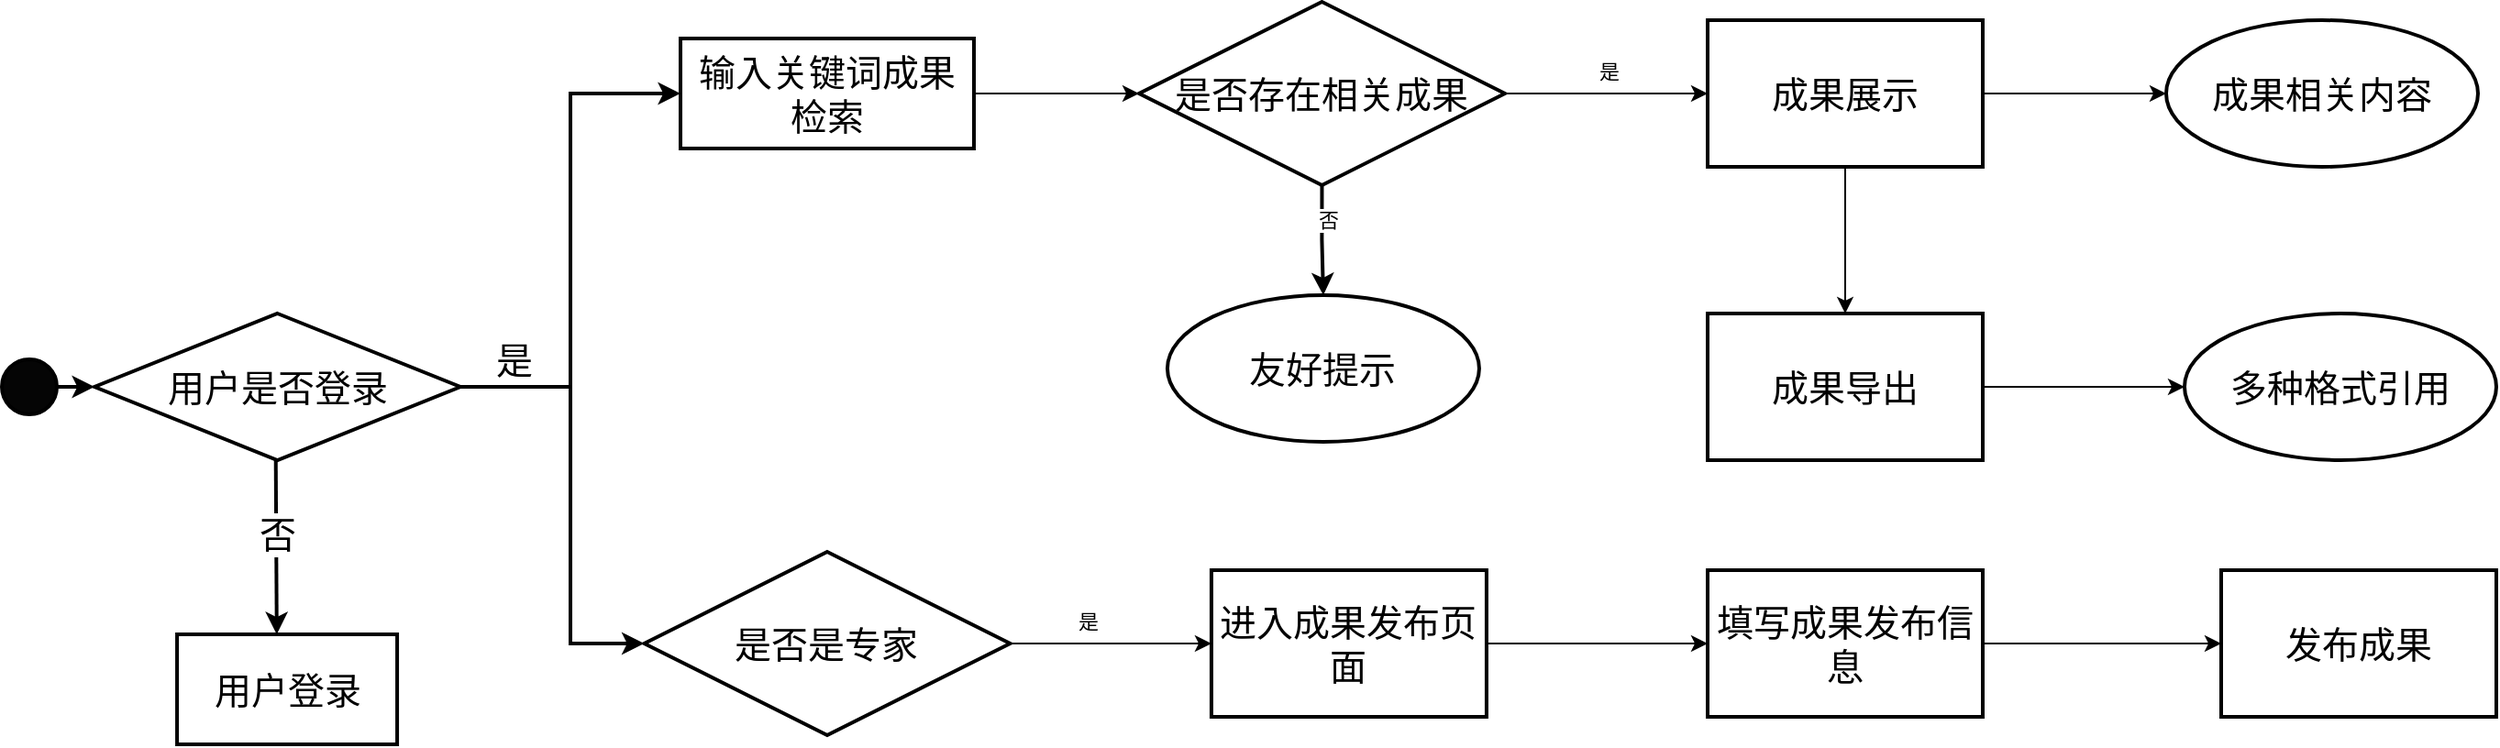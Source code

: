 <mxfile version="24.1.0" type="github">
  <diagram id="6a731a19-8d31-9384-78a2-239565b7b9f0" name="Page-1">
    <mxGraphModel dx="1720" dy="1224" grid="1" gridSize="10" guides="1" tooltips="1" connect="1" arrows="1" fold="1" page="1" pageScale="1" pageWidth="1169" pageHeight="827" background="none" math="0" shadow="0">
      <root>
        <mxCell id="0" />
        <mxCell id="1" parent="0" />
        <mxCell id="rLSriaPja6_mRSmvIVSB-55" value="" style="ellipse;whiteSpace=wrap;html=1;aspect=fixed;fillColor=#050505;strokeWidth=2;spacing=2;fontSize=20;fontColor=default;labelBackgroundColor=none;horizontal=1;" vertex="1" parent="1">
          <mxGeometry x="30" y="715" width="30" height="30" as="geometry" />
        </mxCell>
        <mxCell id="rLSriaPja6_mRSmvIVSB-81" style="edgeStyle=orthogonalEdgeStyle;rounded=0;orthogonalLoop=1;jettySize=auto;html=1;exitX=1;exitY=0.5;exitDx=0;exitDy=0;entryX=0;entryY=0.5;entryDx=0;entryDy=0;fontSize=20;strokeWidth=2;" edge="1" parent="1" source="rLSriaPja6_mRSmvIVSB-57" target="rLSriaPja6_mRSmvIVSB-65">
          <mxGeometry relative="1" as="geometry" />
        </mxCell>
        <mxCell id="rLSriaPja6_mRSmvIVSB-82" style="edgeStyle=orthogonalEdgeStyle;rounded=0;orthogonalLoop=1;jettySize=auto;html=1;exitX=1;exitY=0.5;exitDx=0;exitDy=0;entryX=0;entryY=0.5;entryDx=0;entryDy=0;fontSize=20;strokeWidth=2;" edge="1" parent="1" source="rLSriaPja6_mRSmvIVSB-57" target="rLSriaPja6_mRSmvIVSB-74">
          <mxGeometry relative="1" as="geometry">
            <Array as="points">
              <mxPoint x="340" y="730" />
              <mxPoint x="340" y="870" />
            </Array>
          </mxGeometry>
        </mxCell>
        <mxCell id="rLSriaPja6_mRSmvIVSB-84" value="是" style="edgeLabel;html=1;align=center;verticalAlign=middle;resizable=0;points=[];fontSize=20;" vertex="1" connectable="0" parent="rLSriaPja6_mRSmvIVSB-82">
          <mxGeometry x="-0.758" y="15" relative="1" as="geometry">
            <mxPoint as="offset" />
          </mxGeometry>
        </mxCell>
        <mxCell id="rLSriaPja6_mRSmvIVSB-57" value="&lt;font style=&quot;font-size: 20px;&quot;&gt;用户是否登录&lt;/font&gt;" style="rhombus;whiteSpace=wrap;html=1;strokeWidth=2;spacing=2;fontSize=20;fontColor=default;labelBackgroundColor=none;horizontal=1;" vertex="1" parent="1">
          <mxGeometry x="80.53" y="690" width="199.47" height="80" as="geometry" />
        </mxCell>
        <mxCell id="rLSriaPja6_mRSmvIVSB-58" value="" style="group;strokeWidth=2;spacing=2;fontSize=20;fontColor=default;labelBackgroundColor=none;horizontal=1;" vertex="1" connectable="0" parent="1">
          <mxGeometry x="125.53" y="865" width="120" height="60" as="geometry" />
        </mxCell>
        <mxCell id="rLSriaPja6_mRSmvIVSB-59" value="&lt;font style=&quot;font-size: 20px;&quot;&gt;用户登录&lt;/font&gt;" style="rounded=0;whiteSpace=wrap;html=1;strokeWidth=2;spacing=2;fontSize=20;fontColor=default;labelBackgroundColor=none;horizontal=1;" vertex="1" parent="rLSriaPja6_mRSmvIVSB-58">
          <mxGeometry width="120" height="60" as="geometry" />
        </mxCell>
        <mxCell id="rLSriaPja6_mRSmvIVSB-60" value="" style="endArrow=classic;html=1;rounded=0;entryX=0.5;entryY=0;entryDx=0;entryDy=0;strokeWidth=2;spacing=2;fontSize=20;fontColor=default;labelBackgroundColor=none;horizontal=1;" edge="1" parent="1">
          <mxGeometry width="50" height="50" relative="1" as="geometry">
            <mxPoint x="179.36" y="770" as="sourcePoint" />
            <mxPoint x="179.89" y="865" as="targetPoint" />
          </mxGeometry>
        </mxCell>
        <mxCell id="rLSriaPja6_mRSmvIVSB-61" value="否" style="edgeLabel;html=1;align=center;verticalAlign=middle;resizable=0;points=[];fontSize=20;" vertex="1" connectable="0" parent="rLSriaPja6_mRSmvIVSB-60">
          <mxGeometry x="-0.162" relative="1" as="geometry">
            <mxPoint as="offset" />
          </mxGeometry>
        </mxCell>
        <mxCell id="rLSriaPja6_mRSmvIVSB-62" value="" style="endArrow=classic;html=1;rounded=0;exitX=1;exitY=0.5;exitDx=0;exitDy=0;entryX=0;entryY=0.5;entryDx=0;entryDy=0;strokeWidth=2;spacing=2;fontSize=20;fontColor=default;labelBackgroundColor=none;horizontal=1;" edge="1" parent="1" source="rLSriaPja6_mRSmvIVSB-55" target="rLSriaPja6_mRSmvIVSB-57">
          <mxGeometry width="50" height="50" relative="1" as="geometry">
            <mxPoint x="350.53" y="880" as="sourcePoint" />
            <mxPoint x="400.53" y="830" as="targetPoint" />
          </mxGeometry>
        </mxCell>
        <mxCell id="rLSriaPja6_mRSmvIVSB-64" value="" style="group;strokeWidth=2;spacing=2;fontSize=20;fontColor=default;labelBackgroundColor=none;horizontal=1;" vertex="1" connectable="0" parent="1">
          <mxGeometry x="400" y="540" width="160" height="60" as="geometry" />
        </mxCell>
        <mxCell id="rLSriaPja6_mRSmvIVSB-65" value="&lt;font style=&quot;font-size: 20px;&quot;&gt;输入关键词成果检索&lt;/font&gt;" style="rounded=0;whiteSpace=wrap;html=1;strokeWidth=2;spacing=2;fontSize=20;fontColor=default;labelBackgroundColor=none;horizontal=1;" vertex="1" parent="rLSriaPja6_mRSmvIVSB-64">
          <mxGeometry width="160" height="60" as="geometry" />
        </mxCell>
        <mxCell id="rLSriaPja6_mRSmvIVSB-83" style="edgeStyle=orthogonalEdgeStyle;rounded=0;orthogonalLoop=1;jettySize=auto;html=1;exitX=0.5;exitY=1;exitDx=0;exitDy=0;entryX=0.5;entryY=0;entryDx=0;entryDy=0;fontSize=20;strokeWidth=2;" edge="1" parent="1" source="rLSriaPja6_mRSmvIVSB-66" target="rLSriaPja6_mRSmvIVSB-71">
          <mxGeometry relative="1" as="geometry" />
        </mxCell>
        <mxCell id="rLSriaPja6_mRSmvIVSB-87" value="否" style="edgeLabel;html=1;align=center;verticalAlign=middle;resizable=0;points=[];" vertex="1" connectable="0" parent="rLSriaPja6_mRSmvIVSB-83">
          <mxGeometry x="-0.395" y="3" relative="1" as="geometry">
            <mxPoint as="offset" />
          </mxGeometry>
        </mxCell>
        <mxCell id="rLSriaPja6_mRSmvIVSB-88" style="edgeStyle=orthogonalEdgeStyle;rounded=0;orthogonalLoop=1;jettySize=auto;html=1;exitX=1;exitY=0.5;exitDx=0;exitDy=0;entryX=0;entryY=0.5;entryDx=0;entryDy=0;" edge="1" parent="1" source="rLSriaPja6_mRSmvIVSB-66" target="rLSriaPja6_mRSmvIVSB-68">
          <mxGeometry relative="1" as="geometry" />
        </mxCell>
        <mxCell id="rLSriaPja6_mRSmvIVSB-89" value="是" style="edgeLabel;html=1;align=center;verticalAlign=middle;resizable=0;points=[];" vertex="1" connectable="0" parent="rLSriaPja6_mRSmvIVSB-88">
          <mxGeometry x="0.013" y="12" relative="1" as="geometry">
            <mxPoint as="offset" />
          </mxGeometry>
        </mxCell>
        <mxCell id="rLSriaPja6_mRSmvIVSB-66" value="是否存在相关成果" style="rhombus;whiteSpace=wrap;html=1;strokeWidth=2;spacing=2;fontSize=20;fontColor=default;labelBackgroundColor=none;horizontal=1;" vertex="1" parent="1">
          <mxGeometry x="650" y="520" width="199.47" height="100" as="geometry" />
        </mxCell>
        <mxCell id="rLSriaPja6_mRSmvIVSB-67" value="" style="group;strokeWidth=2;spacing=2;fontSize=20;fontColor=default;labelBackgroundColor=none;horizontal=1;" vertex="1" connectable="0" parent="1">
          <mxGeometry x="960" y="530" width="150" height="80" as="geometry" />
        </mxCell>
        <mxCell id="rLSriaPja6_mRSmvIVSB-68" value="&lt;font style=&quot;font-size: 20px;&quot;&gt;成果展示&lt;/font&gt;" style="rounded=0;whiteSpace=wrap;html=1;strokeWidth=2;spacing=2;fontSize=20;fontColor=default;labelBackgroundColor=none;horizontal=1;" vertex="1" parent="rLSriaPja6_mRSmvIVSB-67">
          <mxGeometry width="150" height="80" as="geometry" />
        </mxCell>
        <mxCell id="rLSriaPja6_mRSmvIVSB-69" value="成果相关内容" style="ellipse;whiteSpace=wrap;html=1;fontSize=20;strokeWidth=2;" vertex="1" parent="1">
          <mxGeometry x="1210" y="530" width="170" height="80" as="geometry" />
        </mxCell>
        <mxCell id="rLSriaPja6_mRSmvIVSB-70" value="多种格式引用" style="ellipse;whiteSpace=wrap;html=1;fontSize=20;strokeWidth=2;" vertex="1" parent="1">
          <mxGeometry x="1220" y="690" width="170" height="80" as="geometry" />
        </mxCell>
        <mxCell id="rLSriaPja6_mRSmvIVSB-71" value="友好提示" style="ellipse;whiteSpace=wrap;html=1;fontSize=20;strokeWidth=2;" vertex="1" parent="1">
          <mxGeometry x="665.47" y="680" width="170" height="80" as="geometry" />
        </mxCell>
        <mxCell id="rLSriaPja6_mRSmvIVSB-72" value="" style="group;strokeWidth=2;spacing=2;fontSize=20;fontColor=default;labelBackgroundColor=none;horizontal=1;" vertex="1" connectable="0" parent="1">
          <mxGeometry x="960" y="690" width="150" height="80" as="geometry" />
        </mxCell>
        <mxCell id="rLSriaPja6_mRSmvIVSB-73" value="&lt;font style=&quot;font-size: 20px;&quot;&gt;成果导出&lt;/font&gt;" style="rounded=0;whiteSpace=wrap;html=1;strokeWidth=2;spacing=2;fontSize=20;fontColor=default;labelBackgroundColor=none;horizontal=1;" vertex="1" parent="rLSriaPja6_mRSmvIVSB-72">
          <mxGeometry width="150" height="80" as="geometry" />
        </mxCell>
        <mxCell id="rLSriaPja6_mRSmvIVSB-85" style="edgeStyle=orthogonalEdgeStyle;rounded=0;orthogonalLoop=1;jettySize=auto;html=1;exitX=1;exitY=0.5;exitDx=0;exitDy=0;entryX=0;entryY=0.5;entryDx=0;entryDy=0;" edge="1" parent="1" source="rLSriaPja6_mRSmvIVSB-74" target="rLSriaPja6_mRSmvIVSB-76">
          <mxGeometry relative="1" as="geometry" />
        </mxCell>
        <mxCell id="rLSriaPja6_mRSmvIVSB-86" value="是" style="edgeLabel;html=1;align=center;verticalAlign=middle;resizable=0;points=[];" vertex="1" connectable="0" parent="rLSriaPja6_mRSmvIVSB-85">
          <mxGeometry x="-0.233" y="12" relative="1" as="geometry">
            <mxPoint as="offset" />
          </mxGeometry>
        </mxCell>
        <mxCell id="rLSriaPja6_mRSmvIVSB-74" value="是否是专家" style="rhombus;whiteSpace=wrap;html=1;strokeWidth=2;spacing=2;fontSize=20;fontColor=default;labelBackgroundColor=none;horizontal=1;" vertex="1" parent="1">
          <mxGeometry x="380.26" y="820" width="199.47" height="100" as="geometry" />
        </mxCell>
        <mxCell id="rLSriaPja6_mRSmvIVSB-75" value="" style="group;strokeWidth=2;spacing=2;fontSize=20;fontColor=default;labelBackgroundColor=none;horizontal=1;" vertex="1" connectable="0" parent="1">
          <mxGeometry x="689.47" y="830" width="150" height="80" as="geometry" />
        </mxCell>
        <mxCell id="rLSriaPja6_mRSmvIVSB-76" value="&lt;font style=&quot;font-size: 20px;&quot;&gt;进入成果发布页面&lt;/font&gt;" style="rounded=0;whiteSpace=wrap;html=1;strokeWidth=2;spacing=2;fontSize=20;fontColor=default;labelBackgroundColor=none;horizontal=1;" vertex="1" parent="rLSriaPja6_mRSmvIVSB-75">
          <mxGeometry width="150" height="80" as="geometry" />
        </mxCell>
        <mxCell id="rLSriaPja6_mRSmvIVSB-77" value="" style="group;strokeWidth=2;spacing=2;fontSize=20;fontColor=default;labelBackgroundColor=none;horizontal=1;" vertex="1" connectable="0" parent="1">
          <mxGeometry x="960" y="830" width="150" height="80" as="geometry" />
        </mxCell>
        <mxCell id="rLSriaPja6_mRSmvIVSB-78" value="&lt;font style=&quot;font-size: 20px;&quot;&gt;填写成果发布信息&lt;/font&gt;" style="rounded=0;whiteSpace=wrap;html=1;strokeWidth=2;spacing=2;fontSize=20;fontColor=default;labelBackgroundColor=none;horizontal=1;" vertex="1" parent="rLSriaPja6_mRSmvIVSB-77">
          <mxGeometry width="150" height="80" as="geometry" />
        </mxCell>
        <mxCell id="rLSriaPja6_mRSmvIVSB-79" value="" style="group;strokeWidth=2;spacing=2;fontSize=20;fontColor=default;labelBackgroundColor=none;horizontal=1;" vertex="1" connectable="0" parent="1">
          <mxGeometry x="1240" y="830" width="150" height="80" as="geometry" />
        </mxCell>
        <mxCell id="rLSriaPja6_mRSmvIVSB-80" value="&lt;font style=&quot;font-size: 20px;&quot;&gt;发布成果&lt;/font&gt;" style="rounded=0;whiteSpace=wrap;html=1;strokeWidth=2;spacing=2;fontSize=20;fontColor=default;labelBackgroundColor=none;horizontal=1;" vertex="1" parent="rLSriaPja6_mRSmvIVSB-79">
          <mxGeometry width="150" height="80" as="geometry" />
        </mxCell>
        <mxCell id="rLSriaPja6_mRSmvIVSB-90" style="edgeStyle=orthogonalEdgeStyle;rounded=0;orthogonalLoop=1;jettySize=auto;html=1;exitX=1;exitY=0.5;exitDx=0;exitDy=0;entryX=0;entryY=0.5;entryDx=0;entryDy=0;" edge="1" parent="1" source="rLSriaPja6_mRSmvIVSB-65" target="rLSriaPja6_mRSmvIVSB-66">
          <mxGeometry relative="1" as="geometry" />
        </mxCell>
        <mxCell id="rLSriaPja6_mRSmvIVSB-91" style="edgeStyle=orthogonalEdgeStyle;rounded=0;orthogonalLoop=1;jettySize=auto;html=1;exitX=1;exitY=0.5;exitDx=0;exitDy=0;entryX=0;entryY=0.5;entryDx=0;entryDy=0;" edge="1" parent="1" source="rLSriaPja6_mRSmvIVSB-68" target="rLSriaPja6_mRSmvIVSB-69">
          <mxGeometry relative="1" as="geometry" />
        </mxCell>
        <mxCell id="rLSriaPja6_mRSmvIVSB-92" style="edgeStyle=orthogonalEdgeStyle;rounded=0;orthogonalLoop=1;jettySize=auto;html=1;exitX=0.5;exitY=1;exitDx=0;exitDy=0;entryX=0.5;entryY=0;entryDx=0;entryDy=0;" edge="1" parent="1" source="rLSriaPja6_mRSmvIVSB-68" target="rLSriaPja6_mRSmvIVSB-73">
          <mxGeometry relative="1" as="geometry" />
        </mxCell>
        <mxCell id="rLSriaPja6_mRSmvIVSB-93" style="edgeStyle=orthogonalEdgeStyle;rounded=0;orthogonalLoop=1;jettySize=auto;html=1;exitX=1;exitY=0.5;exitDx=0;exitDy=0;entryX=0;entryY=0.5;entryDx=0;entryDy=0;" edge="1" parent="1" source="rLSriaPja6_mRSmvIVSB-73" target="rLSriaPja6_mRSmvIVSB-70">
          <mxGeometry relative="1" as="geometry" />
        </mxCell>
        <mxCell id="rLSriaPja6_mRSmvIVSB-94" style="edgeStyle=orthogonalEdgeStyle;rounded=0;orthogonalLoop=1;jettySize=auto;html=1;exitX=1;exitY=0.5;exitDx=0;exitDy=0;entryX=0;entryY=0.5;entryDx=0;entryDy=0;" edge="1" parent="1" source="rLSriaPja6_mRSmvIVSB-78" target="rLSriaPja6_mRSmvIVSB-80">
          <mxGeometry relative="1" as="geometry" />
        </mxCell>
        <mxCell id="rLSriaPja6_mRSmvIVSB-95" style="edgeStyle=orthogonalEdgeStyle;rounded=0;orthogonalLoop=1;jettySize=auto;html=1;exitX=1;exitY=0.5;exitDx=0;exitDy=0;entryX=0;entryY=0.5;entryDx=0;entryDy=0;" edge="1" parent="1" source="rLSriaPja6_mRSmvIVSB-76" target="rLSriaPja6_mRSmvIVSB-78">
          <mxGeometry relative="1" as="geometry" />
        </mxCell>
      </root>
    </mxGraphModel>
  </diagram>
</mxfile>
